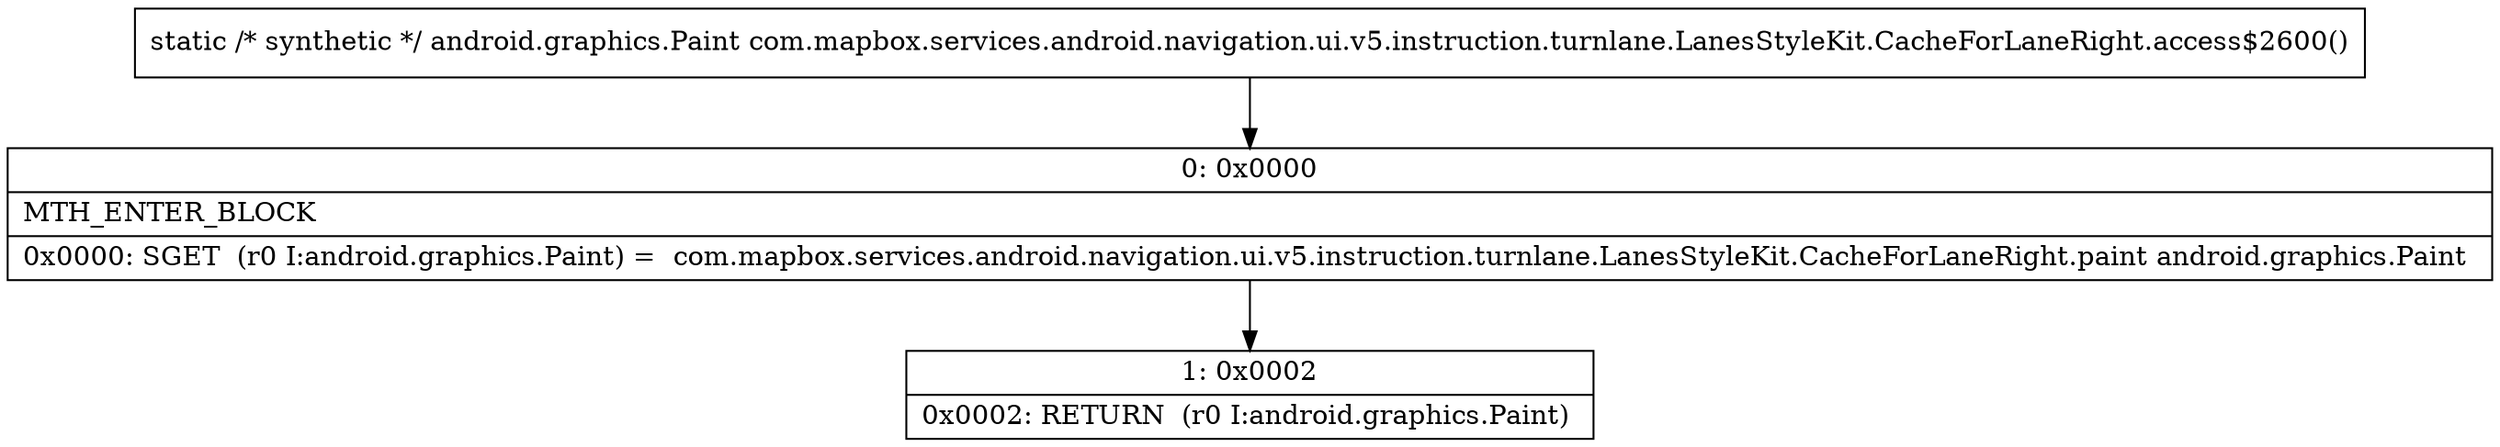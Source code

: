 digraph "CFG forcom.mapbox.services.android.navigation.ui.v5.instruction.turnlane.LanesStyleKit.CacheForLaneRight.access$2600()Landroid\/graphics\/Paint;" {
Node_0 [shape=record,label="{0\:\ 0x0000|MTH_ENTER_BLOCK\l|0x0000: SGET  (r0 I:android.graphics.Paint) =  com.mapbox.services.android.navigation.ui.v5.instruction.turnlane.LanesStyleKit.CacheForLaneRight.paint android.graphics.Paint \l}"];
Node_1 [shape=record,label="{1\:\ 0x0002|0x0002: RETURN  (r0 I:android.graphics.Paint) \l}"];
MethodNode[shape=record,label="{static \/* synthetic *\/ android.graphics.Paint com.mapbox.services.android.navigation.ui.v5.instruction.turnlane.LanesStyleKit.CacheForLaneRight.access$2600() }"];
MethodNode -> Node_0;
Node_0 -> Node_1;
}

